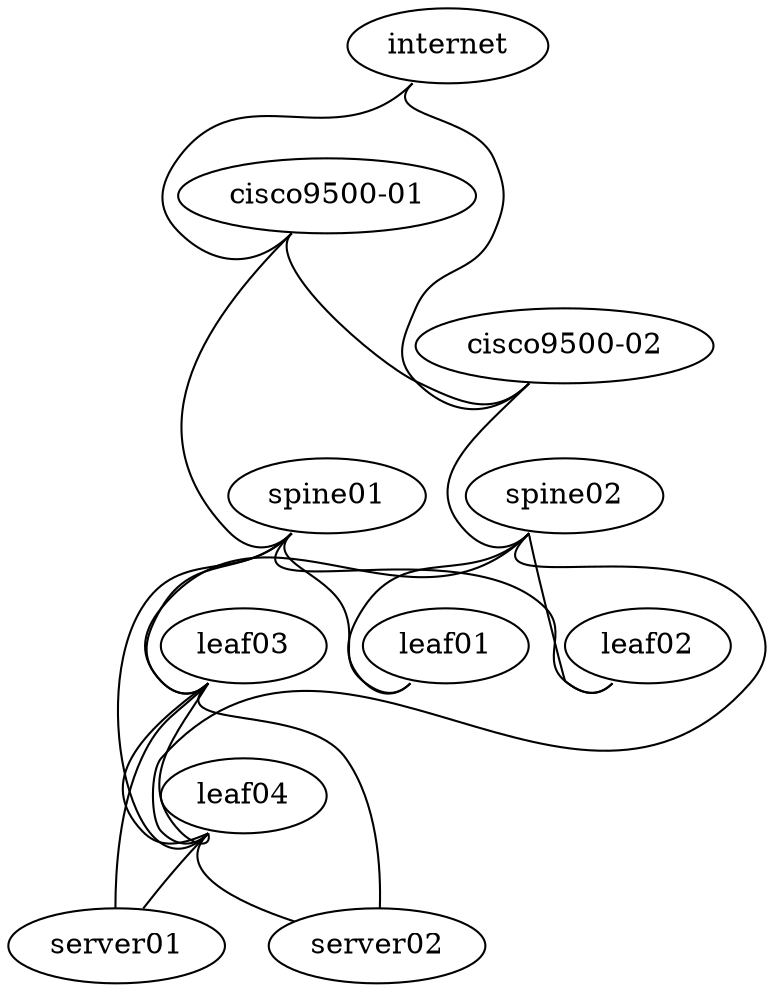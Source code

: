 graph site {
 "internet" [function="internet" os="CumulusCommunity/cumulus-vx" version="3.7.2" memory="1024" config="./helper_scripts/extra_switch_config.sh" mgmt_ip="192.168.200.1"]
 "cisco9500-01" [function="cisco" os="CumulusCommunity/cumulus-vx" version="3.7.2" memory="1024" config="./helper_scripts/extra_switch_config.sh" mgmt_ip="192.168.200.2"]
 "cisco9500-02" [function="cisco" os="CumulusCommunity/cumulus-vx" version="3.7.2" memory="1024" config="./helper_scripts/extra_switch_config.sh" mgmt_ip="192.168.200.3"]
 "spine01" [function="spine" os="CumulusCommunity/cumulus-vx" version="3.7.2" memory="1024" config="./helper_scripts/extra_switch_config.sh" mgmt_ip="192.168.200.4"]
 "spine02" [function="spine" os="CumulusCommunity/cumulus-vx" version="3.7.2" memory="1024" config="./helper_scripts/extra_switch_config.sh" mgmt_ip="192.168.200.5"]
 "leaf01" [function="leaf" os="CumulusCommunity/cumulus-vx" version="3.7.2" memory="1024" config="./helper_scripts/extra_switch_config.sh" mgmt_ip="192.168.200.6"]
 "leaf02" [function="leaf" os="CumulusCommunity/cumulus-vx" version="3.7.2" memory="1024" config="./helper_scripts/extra_switch_config.sh" mgmt_ip="192.168.200.7"]
 "leaf03" [function="leaf" os="CumulusCommunity/cumulus-vx" version="3.7.2" memory="1024" config="./helper_scripts/extra_switch_config.sh" mgmt_ip="192.168.200.8"]
 "leaf04" [function="leaf" os="CumulusCommunity/cumulus-vx" version="3.7.2" memory="1024" config="./helper_scripts/extra_switch_config.sh" mgmt_ip="192.168.200.9"]
 "server01" [function="host" os="yk0/ubuntu-xenial" memory="768" config="./helper_scripts/extra_server_config.sh" mgmt_ip="192.168.200.10"]
 "server02" [function="host" os="yk0/ubuntu-xenial" memory="768" config="./helper_scripts/extra_server_config.sh" mgmt_ip="192.168.200.11"]

"internet":"swp1" -- "cisco9500-01":"swp2"
"internet":"swp2" -- "cisco9500-02":"swp2"
"cisco9500-01":"swp1" -- "spine01":"swp10"
"cisco9500-02":"swp1" -- "spine02":"swp10"
"cisco9500-01":"swp3" -- "cisco9500-02":"swp3"
"spine01":"swp1" -- "leaf01":"swp53"
"spine01":"swp2" -- "leaf02":"swp51"
"spine01":"swp3" -- "leaf03":"swp51"
"spine01":"swp4" -- "leaf04":"swp51"
"spine02":"swp1" -- "leaf01":"swp54"
"spine02":"swp2" -- "leaf02":"swp52"
"spine02":"swp3" -- "leaf03":"swp52"
"spine02":"swp4" -- "leaf04":"swp52"
"leaf03":"swp1" -- "server01":"eth1"
"leaf03":"swp2" -- "server02":"eth1"
"leaf04":"swp1" -- "server01":"eth2"
"leaf04":"swp2" -- "server02":"eth2"
"leaf03":"swp49" -- "leaf04":"swp49"
"leaf03":"swp50" -- "leaf04":"swp50"
}
